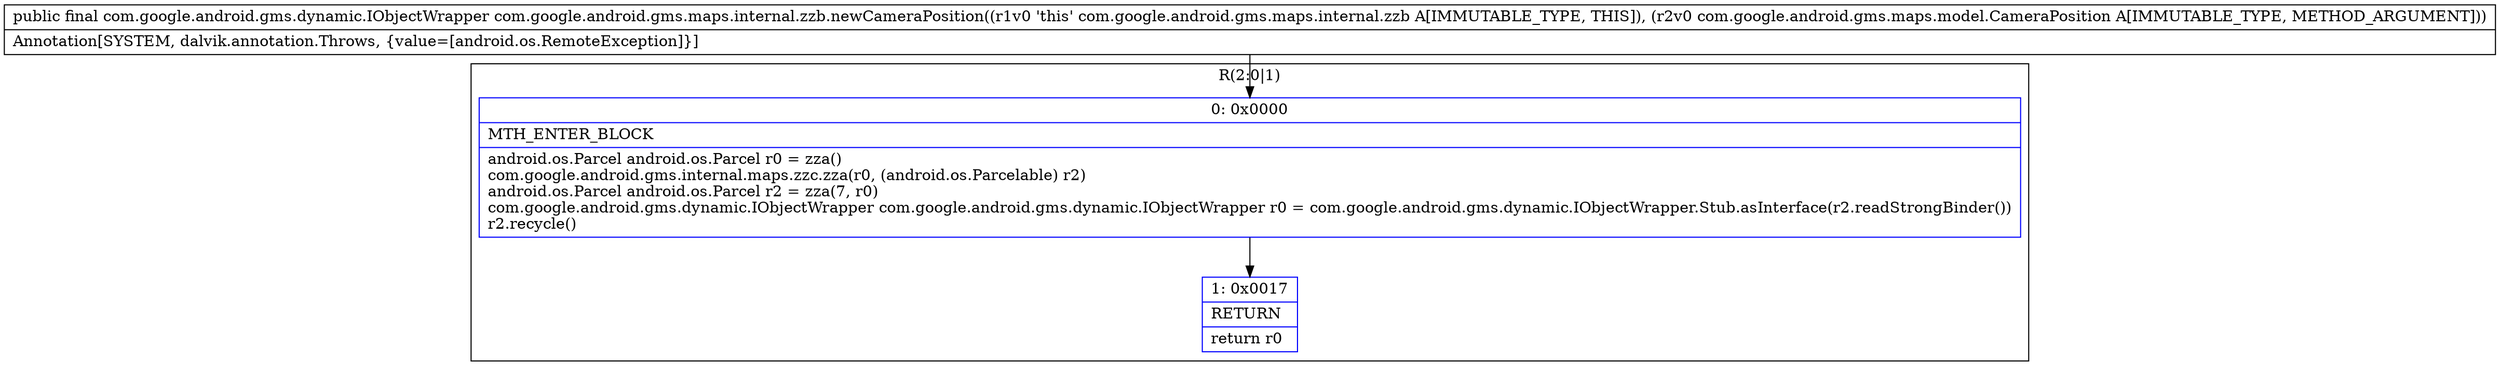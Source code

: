 digraph "CFG forcom.google.android.gms.maps.internal.zzb.newCameraPosition(Lcom\/google\/android\/gms\/maps\/model\/CameraPosition;)Lcom\/google\/android\/gms\/dynamic\/IObjectWrapper;" {
subgraph cluster_Region_433382086 {
label = "R(2:0|1)";
node [shape=record,color=blue];
Node_0 [shape=record,label="{0\:\ 0x0000|MTH_ENTER_BLOCK\l|android.os.Parcel android.os.Parcel r0 = zza()\lcom.google.android.gms.internal.maps.zzc.zza(r0, (android.os.Parcelable) r2)\landroid.os.Parcel android.os.Parcel r2 = zza(7, r0)\lcom.google.android.gms.dynamic.IObjectWrapper com.google.android.gms.dynamic.IObjectWrapper r0 = com.google.android.gms.dynamic.IObjectWrapper.Stub.asInterface(r2.readStrongBinder())\lr2.recycle()\l}"];
Node_1 [shape=record,label="{1\:\ 0x0017|RETURN\l|return r0\l}"];
}
MethodNode[shape=record,label="{public final com.google.android.gms.dynamic.IObjectWrapper com.google.android.gms.maps.internal.zzb.newCameraPosition((r1v0 'this' com.google.android.gms.maps.internal.zzb A[IMMUTABLE_TYPE, THIS]), (r2v0 com.google.android.gms.maps.model.CameraPosition A[IMMUTABLE_TYPE, METHOD_ARGUMENT]))  | Annotation[SYSTEM, dalvik.annotation.Throws, \{value=[android.os.RemoteException]\}]\l}"];
MethodNode -> Node_0;
Node_0 -> Node_1;
}

